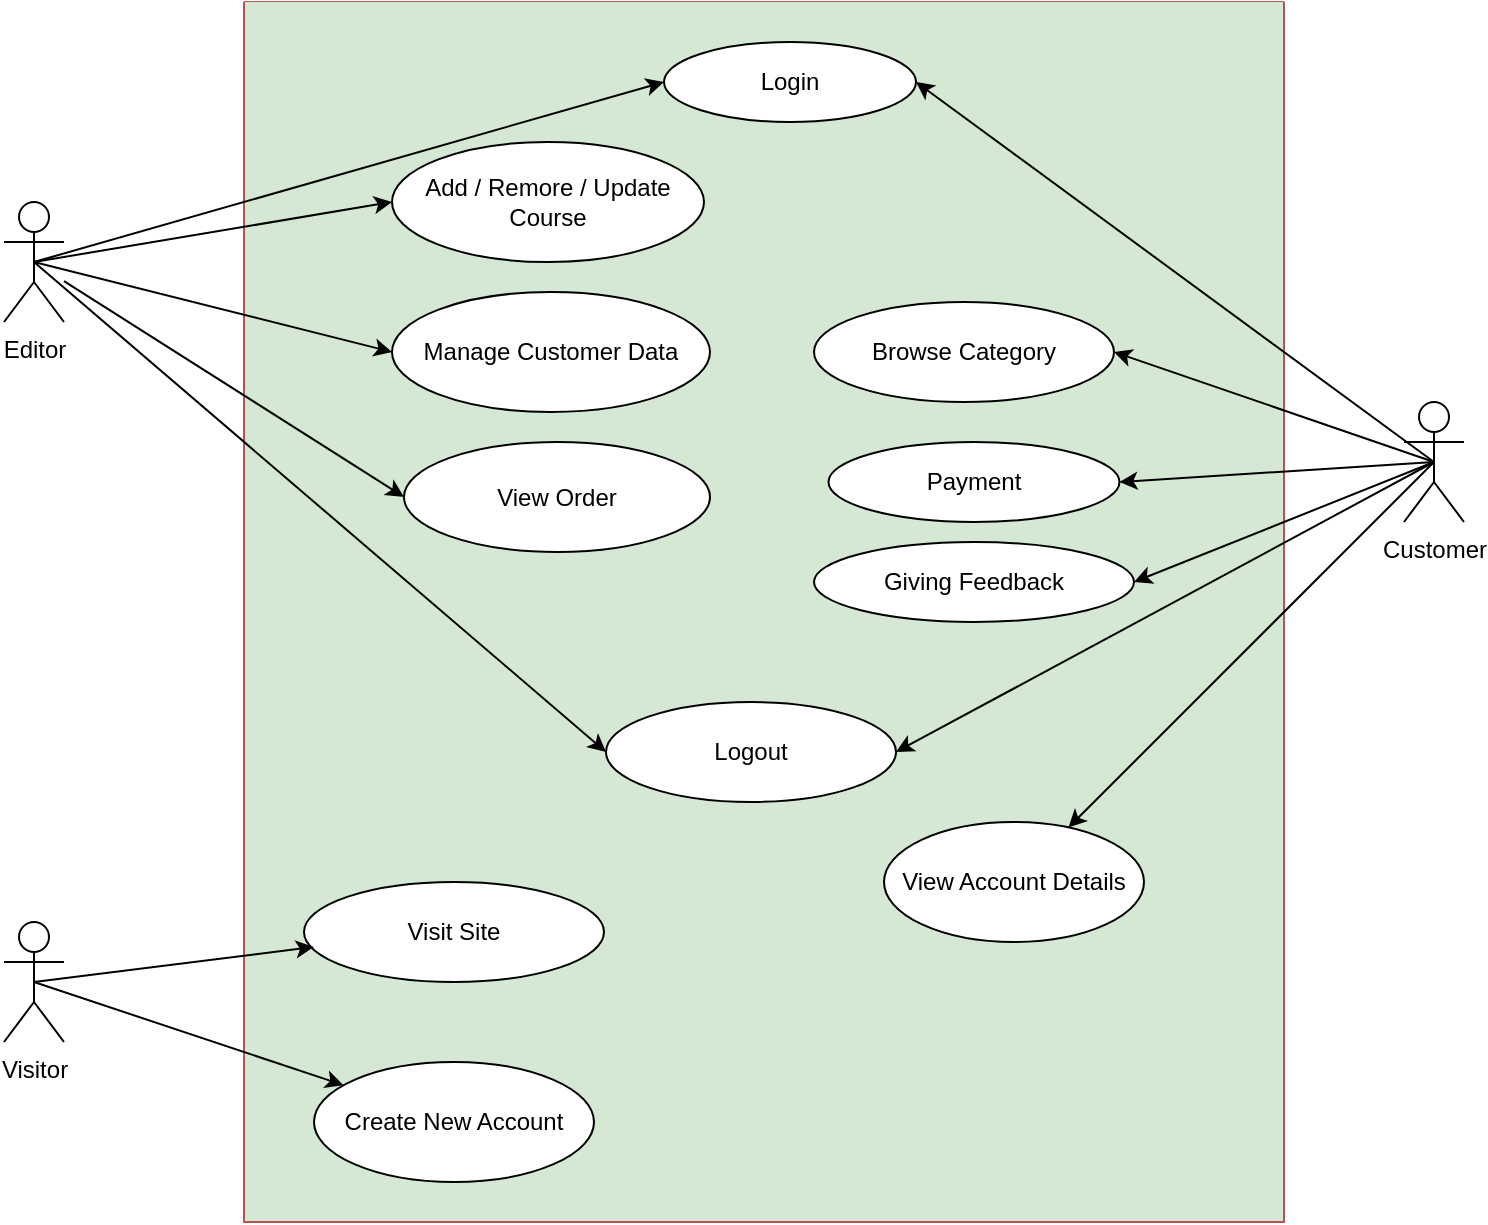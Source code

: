 <mxfile compressed="true" version="16.5.6" type="github"><diagram id="SVKaOEhVigUVczkBLGVq" name="Page-1"><mxGraphModel dx="868" dy="450" grid="1" gridSize="10" guides="1" tooltips="1" connect="1" arrows="1" fold="1" page="1" pageScale="1" pageWidth="827" pageHeight="1169" math="0" shadow="0"><root><object label="" id="0"><mxCell/></object><mxCell id="1" parent="0"/><mxCell id="2un76AmxoCiAzIp-n82Q-10" value="" style="swimlane;startSize=0;fillColor=#f8cecc;strokeColor=#b85450;swimlaneFillColor=#D5E8D4;gradientDirection=south;gradientColor=none;rounded=0;shadow=0;sketch=0;glass=0;labelBackgroundColor=none;" vertex="1" parent="1"><mxGeometry x="160" y="40" width="520" height="610" as="geometry"/></mxCell><mxCell id="c1tF5glh7n1Xves2hnFM-6" value="Create New Account" style="ellipse;whiteSpace=wrap;html=1;" parent="2un76AmxoCiAzIp-n82Q-10" vertex="1"><mxGeometry x="35" y="530" width="140" height="60" as="geometry"/></mxCell><mxCell id="c1tF5glh7n1Xves2hnFM-5" value="Visit Site" style="ellipse;whiteSpace=wrap;html=1;" parent="2un76AmxoCiAzIp-n82Q-10" vertex="1"><mxGeometry x="30" y="440" width="150" height="50" as="geometry"/></mxCell><mxCell id="c1tF5glh7n1Xves2hnFM-3" value="Logout" style="ellipse;whiteSpace=wrap;html=1;" parent="2un76AmxoCiAzIp-n82Q-10" vertex="1"><mxGeometry x="181" y="350" width="145" height="50" as="geometry"/></mxCell><mxCell id="c1tF5glh7n1Xves2hnFM-4" value="View Account Details" style="ellipse;whiteSpace=wrap;html=1;" parent="2un76AmxoCiAzIp-n82Q-10" vertex="1"><mxGeometry x="320" y="410" width="130" height="60" as="geometry"/></mxCell><mxCell id="2un76AmxoCiAzIp-n82Q-3" value="Giving Feedback" style="ellipse;whiteSpace=wrap;html=1;" vertex="1" parent="2un76AmxoCiAzIp-n82Q-10"><mxGeometry x="285" y="270" width="160" height="40" as="geometry"/></mxCell><mxCell id="2un76AmxoCiAzIp-n82Q-2" value="Payment" style="ellipse;whiteSpace=wrap;html=1;" vertex="1" parent="2un76AmxoCiAzIp-n82Q-10"><mxGeometry x="292.25" y="220" width="145.5" height="40" as="geometry"/></mxCell><mxCell id="2un76AmxoCiAzIp-n82Q-1" value="Browse Category" style="ellipse;whiteSpace=wrap;html=1;" vertex="1" parent="2un76AmxoCiAzIp-n82Q-10"><mxGeometry x="285" y="150" width="150" height="50" as="geometry"/></mxCell><mxCell id="c1tF5glh7n1Xves2hnFM-2" value="Login" style="ellipse;whiteSpace=wrap;html=1;" parent="2un76AmxoCiAzIp-n82Q-10" vertex="1"><mxGeometry x="210" y="20" width="126" height="40" as="geometry"/></mxCell><mxCell id="2un76AmxoCiAzIp-n82Q-4" value="Add / Remore / Update Course" style="ellipse;whiteSpace=wrap;html=1;" vertex="1" parent="2un76AmxoCiAzIp-n82Q-10"><mxGeometry x="74" y="70" width="156" height="60" as="geometry"/></mxCell><mxCell id="2un76AmxoCiAzIp-n82Q-12" value="Manage Customer Data" style="ellipse;whiteSpace=wrap;html=1;rounded=0;shadow=0;glass=0;labelBackgroundColor=none;sketch=0;gradientColor=none;gradientDirection=south;" vertex="1" parent="2un76AmxoCiAzIp-n82Q-10"><mxGeometry x="74" y="145" width="159" height="60" as="geometry"/></mxCell><mxCell id="2un76AmxoCiAzIp-n82Q-15" value="View Order" style="ellipse;whiteSpace=wrap;html=1;rounded=0;shadow=0;glass=0;labelBackgroundColor=none;sketch=0;gradientColor=none;gradientDirection=south;" vertex="1" parent="2un76AmxoCiAzIp-n82Q-10"><mxGeometry x="80" y="220" width="153" height="55" as="geometry"/></mxCell><mxCell id="cUy7YZxRetMB7Kt8PGve-1" value="Editor" style="shape=umlActor;verticalLabelPosition=bottom;verticalAlign=top;html=1;outlineConnect=0;" parent="1" vertex="1"><mxGeometry x="40" y="140" width="30" height="60" as="geometry"/></mxCell><mxCell id="cUy7YZxRetMB7Kt8PGve-2" value="Visitor" style="shape=umlActor;verticalLabelPosition=bottom;verticalAlign=top;html=1;outlineConnect=0;" parent="1" vertex="1"><mxGeometry x="40" y="500" width="30" height="60" as="geometry"/></mxCell><mxCell id="aoWT-LzkS2eulk2DC-qY-1" value="Customer" style="shape=umlActor;verticalLabelPosition=bottom;verticalAlign=top;html=1;outlineConnect=0;" parent="1" vertex="1"><mxGeometry x="740" y="240" width="30" height="60" as="geometry"/></mxCell><mxCell id="IfXhBUEUI42p9_bn3BJ2-1" value="" style="endArrow=classic;html=1;rounded=0;entryX=0;entryY=0.5;entryDx=0;entryDy=0;exitX=0.5;exitY=0.5;exitDx=0;exitDy=0;exitPerimeter=0;" parent="1" target="c1tF5glh7n1Xves2hnFM-2" edge="1" source="cUy7YZxRetMB7Kt8PGve-1"><mxGeometry width="50" height="50" relative="1" as="geometry"><mxPoint x="80" y="125" as="sourcePoint"/><mxPoint x="350" y="90" as="targetPoint"/></mxGeometry></mxCell><mxCell id="IfXhBUEUI42p9_bn3BJ2-2" value="" style="endArrow=classic;html=1;rounded=0;entryX=1;entryY=0.5;entryDx=0;entryDy=0;exitX=0.5;exitY=0.5;exitDx=0;exitDy=0;exitPerimeter=0;" parent="1" target="c1tF5glh7n1Xves2hnFM-2" edge="1" source="aoWT-LzkS2eulk2DC-qY-1"><mxGeometry width="50" height="50" relative="1" as="geometry"><mxPoint x="760" y="240" as="sourcePoint"/><mxPoint x="740" y="70" as="targetPoint"/></mxGeometry></mxCell><mxCell id="IfXhBUEUI42p9_bn3BJ2-3" value="" style="endArrow=classic;html=1;rounded=0;entryX=1;entryY=0.5;entryDx=0;entryDy=0;exitX=0.5;exitY=0.5;exitDx=0;exitDy=0;exitPerimeter=0;" parent="1" target="c1tF5glh7n1Xves2hnFM-3" edge="1" source="aoWT-LzkS2eulk2DC-qY-1"><mxGeometry width="50" height="50" relative="1" as="geometry"><mxPoint x="760" y="260" as="sourcePoint"/><mxPoint x="483.499" y="115.159" as="targetPoint"/></mxGeometry></mxCell><mxCell id="IfXhBUEUI42p9_bn3BJ2-4" value="" style="endArrow=classic;html=1;rounded=0;entryX=0;entryY=0.5;entryDx=0;entryDy=0;exitX=0.5;exitY=0.5;exitDx=0;exitDy=0;exitPerimeter=0;" parent="1" target="c1tF5glh7n1Xves2hnFM-3" edge="1" source="cUy7YZxRetMB7Kt8PGve-1"><mxGeometry width="50" height="50" relative="1" as="geometry"><mxPoint x="80" y="135" as="sourcePoint"/><mxPoint x="364.375" y="114.463" as="targetPoint"/></mxGeometry></mxCell><mxCell id="IfXhBUEUI42p9_bn3BJ2-5" value="" style="endArrow=classic;html=1;rounded=0;exitX=0.5;exitY=0.5;exitDx=0;exitDy=0;exitPerimeter=0;" parent="1" target="c1tF5glh7n1Xves2hnFM-4" edge="1" source="aoWT-LzkS2eulk2DC-qY-1"><mxGeometry width="50" height="50" relative="1" as="geometry"><mxPoint x="760" y="280" as="sourcePoint"/><mxPoint x="480" y="350" as="targetPoint"/></mxGeometry></mxCell><mxCell id="IfXhBUEUI42p9_bn3BJ2-6" value="" style="endArrow=classic;html=1;rounded=0;entryX=0.033;entryY=0.65;entryDx=0;entryDy=0;entryPerimeter=0;exitX=0.5;exitY=0.5;exitDx=0;exitDy=0;exitPerimeter=0;" parent="1" target="c1tF5glh7n1Xves2hnFM-5" edge="1" source="cUy7YZxRetMB7Kt8PGve-2"><mxGeometry width="50" height="50" relative="1" as="geometry"><mxPoint x="80" y="480" as="sourcePoint"/><mxPoint x="130" y="430" as="targetPoint"/></mxGeometry></mxCell><mxCell id="IfXhBUEUI42p9_bn3BJ2-7" value="" style="endArrow=classic;html=1;rounded=0;exitX=0.5;exitY=0.5;exitDx=0;exitDy=0;exitPerimeter=0;" parent="1" target="c1tF5glh7n1Xves2hnFM-6" edge="1" source="cUy7YZxRetMB7Kt8PGve-2"><mxGeometry width="50" height="50" relative="1" as="geometry"><mxPoint x="80" y="490" as="sourcePoint"/><mxPoint x="223.96" y="422" as="targetPoint"/></mxGeometry></mxCell><mxCell id="2un76AmxoCiAzIp-n82Q-5" value="" style="endArrow=classic;html=1;rounded=0;entryX=1;entryY=0.5;entryDx=0;entryDy=0;exitX=0.5;exitY=0.5;exitDx=0;exitDy=0;exitPerimeter=0;" edge="1" parent="1" source="aoWT-LzkS2eulk2DC-qY-1" target="2un76AmxoCiAzIp-n82Q-1"><mxGeometry width="50" height="50" relative="1" as="geometry"><mxPoint x="760" y="250" as="sourcePoint"/><mxPoint x="490" y="100" as="targetPoint"/></mxGeometry></mxCell><mxCell id="2un76AmxoCiAzIp-n82Q-6" value="" style="endArrow=classic;html=1;rounded=0;entryX=1;entryY=0.5;entryDx=0;entryDy=0;exitX=0.5;exitY=0.5;exitDx=0;exitDy=0;exitPerimeter=0;" edge="1" parent="1" source="aoWT-LzkS2eulk2DC-qY-1" target="2un76AmxoCiAzIp-n82Q-2"><mxGeometry width="50" height="50" relative="1" as="geometry"><mxPoint x="760" y="250" as="sourcePoint"/><mxPoint x="610" y="185" as="targetPoint"/></mxGeometry></mxCell><mxCell id="2un76AmxoCiAzIp-n82Q-7" value="" style="endArrow=classic;html=1;rounded=0;entryX=1;entryY=0.5;entryDx=0;entryDy=0;exitX=0.5;exitY=0.5;exitDx=0;exitDy=0;exitPerimeter=0;" edge="1" parent="1" source="aoWT-LzkS2eulk2DC-qY-1" target="2un76AmxoCiAzIp-n82Q-3"><mxGeometry width="50" height="50" relative="1" as="geometry"><mxPoint x="760" y="260" as="sourcePoint"/><mxPoint x="615.5" y="240" as="targetPoint"/></mxGeometry></mxCell><mxCell id="2un76AmxoCiAzIp-n82Q-8" value="" style="endArrow=classic;html=1;rounded=0;entryX=0;entryY=0.5;entryDx=0;entryDy=0;exitX=0.5;exitY=0.5;exitDx=0;exitDy=0;exitPerimeter=0;" edge="1" parent="1" source="cUy7YZxRetMB7Kt8PGve-1" target="2un76AmxoCiAzIp-n82Q-4"><mxGeometry width="50" height="50" relative="1" as="geometry"><mxPoint x="80" y="130" as="sourcePoint"/><mxPoint x="364" y="100" as="targetPoint"/></mxGeometry></mxCell><mxCell id="2un76AmxoCiAzIp-n82Q-14" value="" style="endArrow=classic;html=1;rounded=0;entryX=0;entryY=0.5;entryDx=0;entryDy=0;exitX=0.5;exitY=0.5;exitDx=0;exitDy=0;exitPerimeter=0;" edge="1" parent="1" source="cUy7YZxRetMB7Kt8PGve-1" target="2un76AmxoCiAzIp-n82Q-12"><mxGeometry width="50" height="50" relative="1" as="geometry"><mxPoint x="65" y="130" as="sourcePoint"/><mxPoint x="244" y="200" as="targetPoint"/></mxGeometry></mxCell><mxCell id="2un76AmxoCiAzIp-n82Q-16" value="" style="endArrow=classic;html=1;rounded=0;entryX=0;entryY=0.5;entryDx=0;entryDy=0;" edge="1" parent="1" source="cUy7YZxRetMB7Kt8PGve-1" target="2un76AmxoCiAzIp-n82Q-15"><mxGeometry width="50" height="50" relative="1" as="geometry"><mxPoint x="75" y="140" as="sourcePoint"/><mxPoint x="260" y="300" as="targetPoint"/></mxGeometry></mxCell></root></mxGraphModel></diagram></mxfile>
